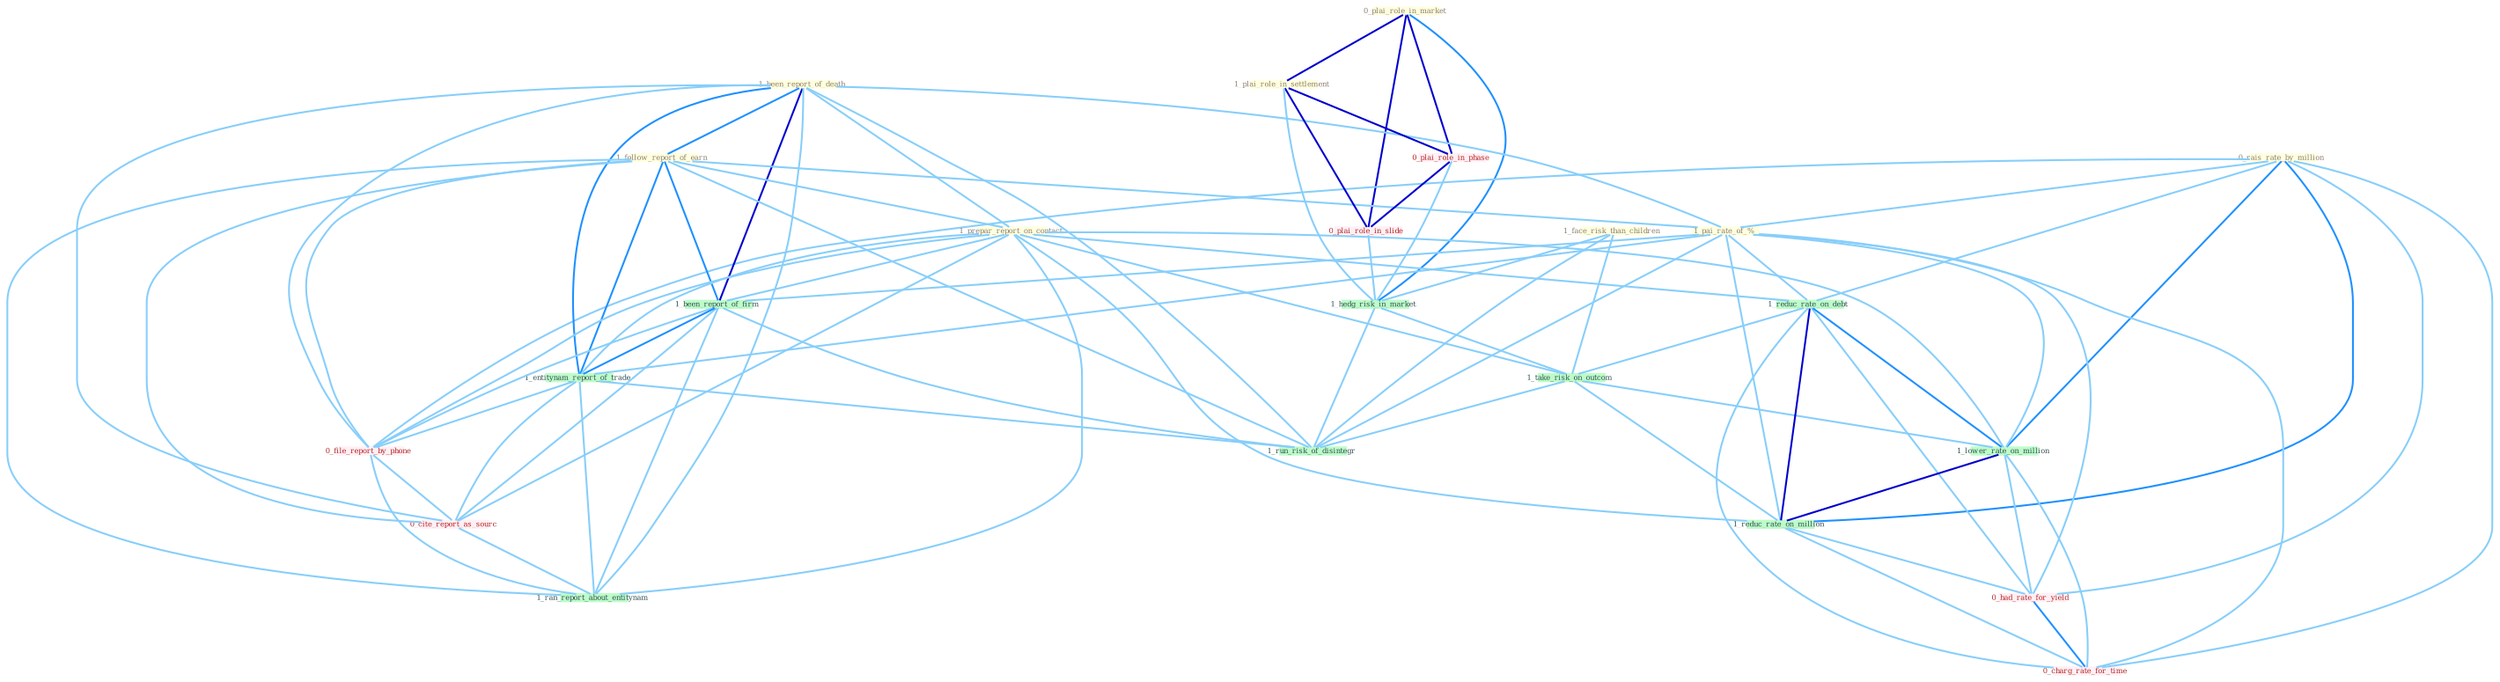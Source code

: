 Graph G{ 
    node
    [shape=polygon,style=filled,width=.5,height=.06,color="#BDFCC9",fixedsize=true,fontsize=4,
    fontcolor="#2f4f4f"];
    {node
    [color="#ffffe0", fontcolor="#8b7d6b"] "1_face_risk_than_children " "0_plai_role_in_market " "0_rais_rate_by_million " "1_been_report_of_death " "1_follow_report_of_earn " "1_plai_role_in_settlement " "1_prepar_report_on_contact " "1_pai_rate_of_% "}
{node [color="#fff0f5", fontcolor="#b22222"] "0_plai_role_in_phase " "0_plai_role_in_slide " "0_file_report_by_phone " "0_cite_report_as_sourc " "0_had_rate_for_yield " "0_charg_rate_for_time "}
edge [color="#B0E2FF"];

	"1_face_risk_than_children " -- "1_hedg_risk_in_market " [w="1", color="#87cefa" ];
	"1_face_risk_than_children " -- "1_take_risk_on_outcom " [w="1", color="#87cefa" ];
	"1_face_risk_than_children " -- "1_run_risk_of_disintegr " [w="1", color="#87cefa" ];
	"0_plai_role_in_market " -- "1_plai_role_in_settlement " [w="3", color="#0000cd" , len=0.6];
	"0_plai_role_in_market " -- "0_plai_role_in_phase " [w="3", color="#0000cd" , len=0.6];
	"0_plai_role_in_market " -- "0_plai_role_in_slide " [w="3", color="#0000cd" , len=0.6];
	"0_plai_role_in_market " -- "1_hedg_risk_in_market " [w="2", color="#1e90ff" , len=0.8];
	"0_rais_rate_by_million " -- "1_pai_rate_of_% " [w="1", color="#87cefa" ];
	"0_rais_rate_by_million " -- "1_reduc_rate_on_debt " [w="1", color="#87cefa" ];
	"0_rais_rate_by_million " -- "0_file_report_by_phone " [w="1", color="#87cefa" ];
	"0_rais_rate_by_million " -- "1_lower_rate_on_million " [w="2", color="#1e90ff" , len=0.8];
	"0_rais_rate_by_million " -- "1_reduc_rate_on_million " [w="2", color="#1e90ff" , len=0.8];
	"0_rais_rate_by_million " -- "0_had_rate_for_yield " [w="1", color="#87cefa" ];
	"0_rais_rate_by_million " -- "0_charg_rate_for_time " [w="1", color="#87cefa" ];
	"1_been_report_of_death " -- "1_follow_report_of_earn " [w="2", color="#1e90ff" , len=0.8];
	"1_been_report_of_death " -- "1_prepar_report_on_contact " [w="1", color="#87cefa" ];
	"1_been_report_of_death " -- "1_pai_rate_of_% " [w="1", color="#87cefa" ];
	"1_been_report_of_death " -- "1_been_report_of_firm " [w="3", color="#0000cd" , len=0.6];
	"1_been_report_of_death " -- "1_entitynam_report_of_trade " [w="2", color="#1e90ff" , len=0.8];
	"1_been_report_of_death " -- "0_file_report_by_phone " [w="1", color="#87cefa" ];
	"1_been_report_of_death " -- "0_cite_report_as_sourc " [w="1", color="#87cefa" ];
	"1_been_report_of_death " -- "1_run_risk_of_disintegr " [w="1", color="#87cefa" ];
	"1_been_report_of_death " -- "1_ran_report_about_entitynam " [w="1", color="#87cefa" ];
	"1_follow_report_of_earn " -- "1_prepar_report_on_contact " [w="1", color="#87cefa" ];
	"1_follow_report_of_earn " -- "1_pai_rate_of_% " [w="1", color="#87cefa" ];
	"1_follow_report_of_earn " -- "1_been_report_of_firm " [w="2", color="#1e90ff" , len=0.8];
	"1_follow_report_of_earn " -- "1_entitynam_report_of_trade " [w="2", color="#1e90ff" , len=0.8];
	"1_follow_report_of_earn " -- "0_file_report_by_phone " [w="1", color="#87cefa" ];
	"1_follow_report_of_earn " -- "0_cite_report_as_sourc " [w="1", color="#87cefa" ];
	"1_follow_report_of_earn " -- "1_run_risk_of_disintegr " [w="1", color="#87cefa" ];
	"1_follow_report_of_earn " -- "1_ran_report_about_entitynam " [w="1", color="#87cefa" ];
	"1_plai_role_in_settlement " -- "0_plai_role_in_phase " [w="3", color="#0000cd" , len=0.6];
	"1_plai_role_in_settlement " -- "0_plai_role_in_slide " [w="3", color="#0000cd" , len=0.6];
	"1_plai_role_in_settlement " -- "1_hedg_risk_in_market " [w="1", color="#87cefa" ];
	"1_prepar_report_on_contact " -- "1_reduc_rate_on_debt " [w="1", color="#87cefa" ];
	"1_prepar_report_on_contact " -- "1_been_report_of_firm " [w="1", color="#87cefa" ];
	"1_prepar_report_on_contact " -- "1_entitynam_report_of_trade " [w="1", color="#87cefa" ];
	"1_prepar_report_on_contact " -- "1_take_risk_on_outcom " [w="1", color="#87cefa" ];
	"1_prepar_report_on_contact " -- "0_file_report_by_phone " [w="1", color="#87cefa" ];
	"1_prepar_report_on_contact " -- "0_cite_report_as_sourc " [w="1", color="#87cefa" ];
	"1_prepar_report_on_contact " -- "1_lower_rate_on_million " [w="1", color="#87cefa" ];
	"1_prepar_report_on_contact " -- "1_reduc_rate_on_million " [w="1", color="#87cefa" ];
	"1_prepar_report_on_contact " -- "1_ran_report_about_entitynam " [w="1", color="#87cefa" ];
	"1_pai_rate_of_% " -- "1_reduc_rate_on_debt " [w="1", color="#87cefa" ];
	"1_pai_rate_of_% " -- "1_been_report_of_firm " [w="1", color="#87cefa" ];
	"1_pai_rate_of_% " -- "1_entitynam_report_of_trade " [w="1", color="#87cefa" ];
	"1_pai_rate_of_% " -- "1_lower_rate_on_million " [w="1", color="#87cefa" ];
	"1_pai_rate_of_% " -- "1_reduc_rate_on_million " [w="1", color="#87cefa" ];
	"1_pai_rate_of_% " -- "1_run_risk_of_disintegr " [w="1", color="#87cefa" ];
	"1_pai_rate_of_% " -- "0_had_rate_for_yield " [w="1", color="#87cefa" ];
	"1_pai_rate_of_% " -- "0_charg_rate_for_time " [w="1", color="#87cefa" ];
	"1_reduc_rate_on_debt " -- "1_take_risk_on_outcom " [w="1", color="#87cefa" ];
	"1_reduc_rate_on_debt " -- "1_lower_rate_on_million " [w="2", color="#1e90ff" , len=0.8];
	"1_reduc_rate_on_debt " -- "1_reduc_rate_on_million " [w="3", color="#0000cd" , len=0.6];
	"1_reduc_rate_on_debt " -- "0_had_rate_for_yield " [w="1", color="#87cefa" ];
	"1_reduc_rate_on_debt " -- "0_charg_rate_for_time " [w="1", color="#87cefa" ];
	"0_plai_role_in_phase " -- "0_plai_role_in_slide " [w="3", color="#0000cd" , len=0.6];
	"0_plai_role_in_phase " -- "1_hedg_risk_in_market " [w="1", color="#87cefa" ];
	"1_been_report_of_firm " -- "1_entitynam_report_of_trade " [w="2", color="#1e90ff" , len=0.8];
	"1_been_report_of_firm " -- "0_file_report_by_phone " [w="1", color="#87cefa" ];
	"1_been_report_of_firm " -- "0_cite_report_as_sourc " [w="1", color="#87cefa" ];
	"1_been_report_of_firm " -- "1_run_risk_of_disintegr " [w="1", color="#87cefa" ];
	"1_been_report_of_firm " -- "1_ran_report_about_entitynam " [w="1", color="#87cefa" ];
	"0_plai_role_in_slide " -- "1_hedg_risk_in_market " [w="1", color="#87cefa" ];
	"1_entitynam_report_of_trade " -- "0_file_report_by_phone " [w="1", color="#87cefa" ];
	"1_entitynam_report_of_trade " -- "0_cite_report_as_sourc " [w="1", color="#87cefa" ];
	"1_entitynam_report_of_trade " -- "1_run_risk_of_disintegr " [w="1", color="#87cefa" ];
	"1_entitynam_report_of_trade " -- "1_ran_report_about_entitynam " [w="1", color="#87cefa" ];
	"1_hedg_risk_in_market " -- "1_take_risk_on_outcom " [w="1", color="#87cefa" ];
	"1_hedg_risk_in_market " -- "1_run_risk_of_disintegr " [w="1", color="#87cefa" ];
	"1_take_risk_on_outcom " -- "1_lower_rate_on_million " [w="1", color="#87cefa" ];
	"1_take_risk_on_outcom " -- "1_reduc_rate_on_million " [w="1", color="#87cefa" ];
	"1_take_risk_on_outcom " -- "1_run_risk_of_disintegr " [w="1", color="#87cefa" ];
	"0_file_report_by_phone " -- "0_cite_report_as_sourc " [w="1", color="#87cefa" ];
	"0_file_report_by_phone " -- "1_ran_report_about_entitynam " [w="1", color="#87cefa" ];
	"0_cite_report_as_sourc " -- "1_ran_report_about_entitynam " [w="1", color="#87cefa" ];
	"1_lower_rate_on_million " -- "1_reduc_rate_on_million " [w="3", color="#0000cd" , len=0.6];
	"1_lower_rate_on_million " -- "0_had_rate_for_yield " [w="1", color="#87cefa" ];
	"1_lower_rate_on_million " -- "0_charg_rate_for_time " [w="1", color="#87cefa" ];
	"1_reduc_rate_on_million " -- "0_had_rate_for_yield " [w="1", color="#87cefa" ];
	"1_reduc_rate_on_million " -- "0_charg_rate_for_time " [w="1", color="#87cefa" ];
	"0_had_rate_for_yield " -- "0_charg_rate_for_time " [w="2", color="#1e90ff" , len=0.8];
}